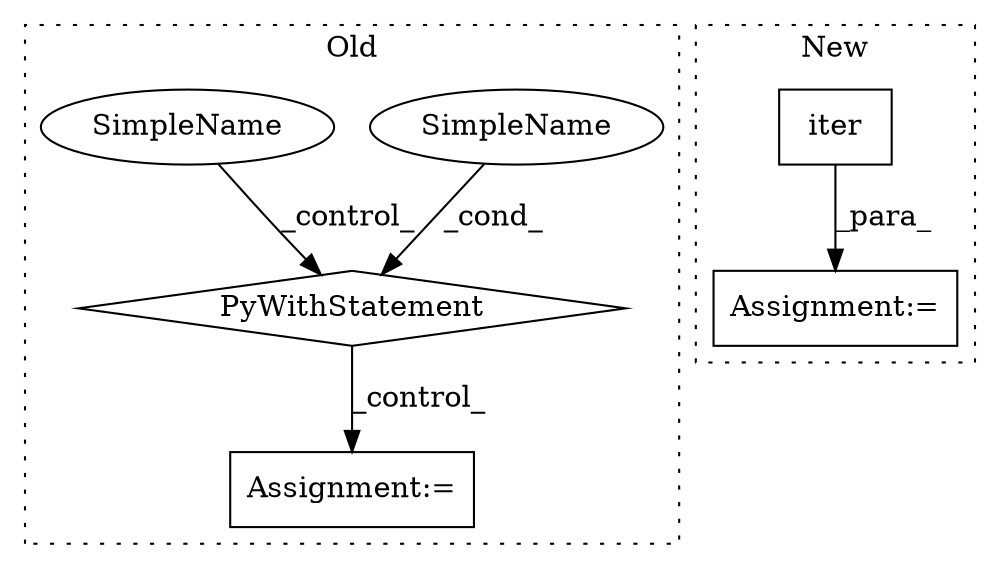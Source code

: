 digraph G {
subgraph cluster0 {
1 [label="PyWithStatement" a="104" s="25686,25725" l="10,2" shape="diamond"];
3 [label="Assignment:=" a="7" s="25749" l="4" shape="box"];
4 [label="SimpleName" a="42" s="" l="" shape="ellipse"];
5 [label="SimpleName" a="42" s="" l="" shape="ellipse"];
label = "Old";
style="dotted";
}
subgraph cluster1 {
2 [label="iter" a="32" s="25641,25657" l="5,1" shape="box"];
6 [label="Assignment:=" a="7" s="25640" l="1" shape="box"];
label = "New";
style="dotted";
}
1 -> 3 [label="_control_"];
2 -> 6 [label="_para_"];
4 -> 1 [label="_cond_"];
5 -> 1 [label="_control_"];
}